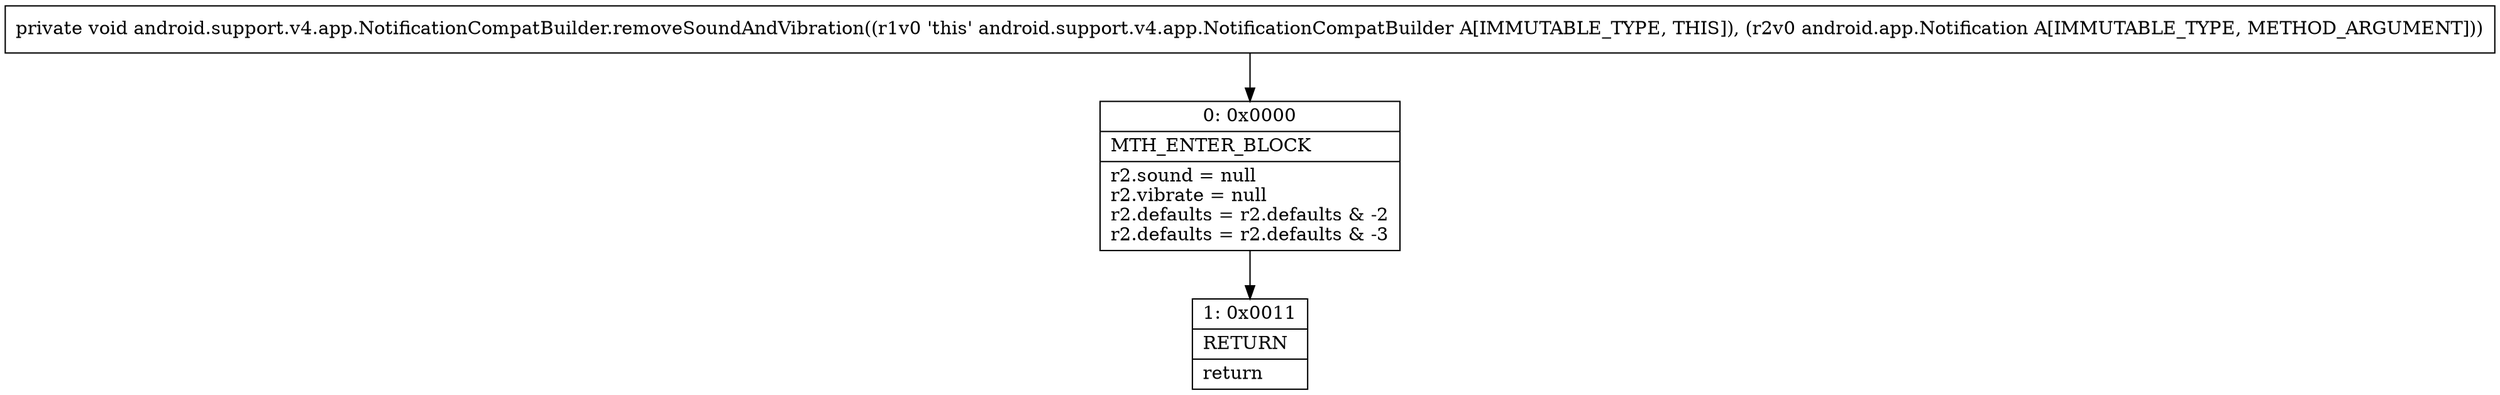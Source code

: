 digraph "CFG forandroid.support.v4.app.NotificationCompatBuilder.removeSoundAndVibration(Landroid\/app\/Notification;)V" {
Node_0 [shape=record,label="{0\:\ 0x0000|MTH_ENTER_BLOCK\l|r2.sound = null\lr2.vibrate = null\lr2.defaults = r2.defaults & \-2\lr2.defaults = r2.defaults & \-3\l}"];
Node_1 [shape=record,label="{1\:\ 0x0011|RETURN\l|return\l}"];
MethodNode[shape=record,label="{private void android.support.v4.app.NotificationCompatBuilder.removeSoundAndVibration((r1v0 'this' android.support.v4.app.NotificationCompatBuilder A[IMMUTABLE_TYPE, THIS]), (r2v0 android.app.Notification A[IMMUTABLE_TYPE, METHOD_ARGUMENT])) }"];
MethodNode -> Node_0;
Node_0 -> Node_1;
}

